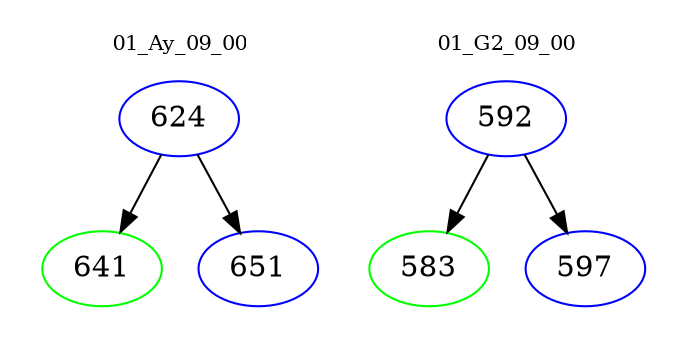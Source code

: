 digraph{
subgraph cluster_0 {
color = white
label = "01_Ay_09_00";
fontsize=10;
T0_624 [label="624", color="blue"]
T0_624 -> T0_641 [color="black"]
T0_641 [label="641", color="green"]
T0_624 -> T0_651 [color="black"]
T0_651 [label="651", color="blue"]
}
subgraph cluster_1 {
color = white
label = "01_G2_09_00";
fontsize=10;
T1_592 [label="592", color="blue"]
T1_592 -> T1_583 [color="black"]
T1_583 [label="583", color="green"]
T1_592 -> T1_597 [color="black"]
T1_597 [label="597", color="blue"]
}
}
